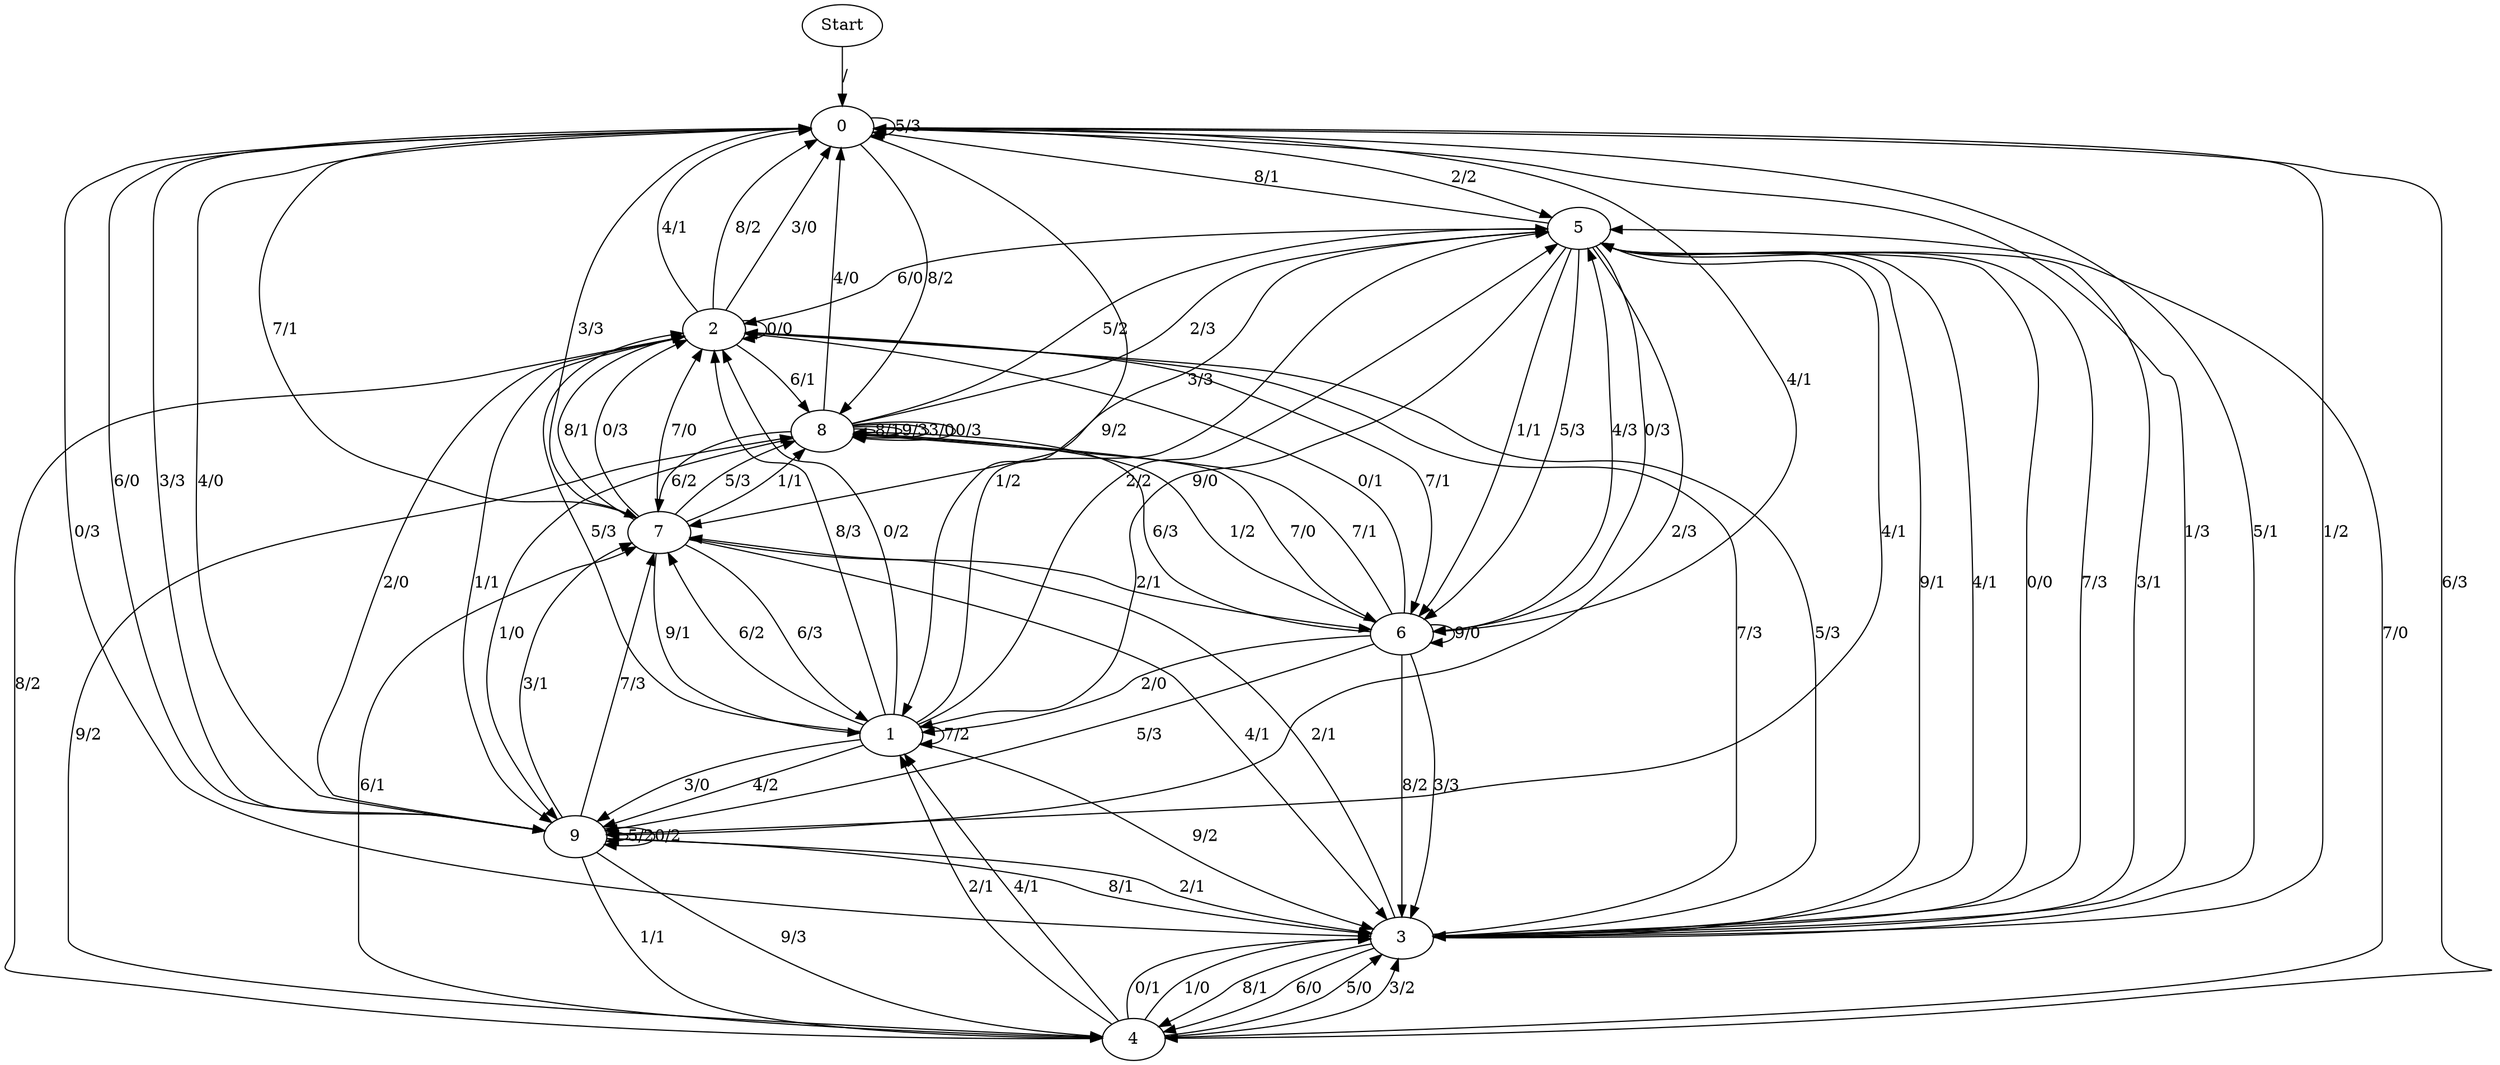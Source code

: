 digraph {
	Start -> 0 [label="/"]
	0 -> 5 [label="2/2"]
	0 -> 6 [label="4/1"]
	0 -> 9 [label="3/3"]
	0 -> 3 [label="0/3"]
	0 -> 3 [label="1/2"]
	0 -> 7 [label="7/1"]
	0 -> 8 [label="8/2"]
	0 -> 1 [label="9/2"]
	0 -> 0 [label="5/3"]
	0 -> 4 [label="6/3"]
	8 -> 7 [label="6/2"]
	8 -> 5 [label="5/2"]
	8 -> 8 [label="8/1"]
	8 -> 9 [label="1/0"]
	8 -> 8 [label="9/3"]
	8 -> 8 [label="3/0"]
	8 -> 6 [label="7/0"]
	8 -> 8 [label="0/3"]
	8 -> 0 [label="4/0"]
	8 -> 5 [label="2/3"]
	3 -> 5 [label="3/1"]
	3 -> 4 [label="8/1"]
	3 -> 5 [label="9/1"]
	3 -> 0 [label="1/3"]
	3 -> 0 [label="5/1"]
	3 -> 4 [label="6/0"]
	3 -> 7 [label="2/1"]
	3 -> 5 [label="0/0"]
	3 -> 2 [label="7/3"]
	3 -> 5 [label="4/1"]
	4 -> 3 [label="5/0"]
	4 -> 2 [label="8/2"]
	4 -> 1 [label="4/1"]
	4 -> 7 [label="6/1"]
	4 -> 5 [label="7/0"]
	4 -> 3 [label="3/2"]
	4 -> 8 [label="9/2"]
	4 -> 1 [label="2/1"]
	4 -> 3 [label="0/1"]
	4 -> 3 [label="1/0"]
	2 -> 0 [label="3/0"]
	2 -> 8 [label="6/1"]
	2 -> 9 [label="1/1"]
	2 -> 9 [label="2/0"]
	2 -> 0 [label="4/1"]
	2 -> 0 [label="8/2"]
	2 -> 2 [label="0/0"]
	2 -> 3 [label="5/3"]
	2 -> 6 [label="7/1"]
	6 -> 5 [label="4/3"]
	6 -> 8 [label="7/1"]
	6 -> 2 [label="0/1"]
	6 -> 8 [label="6/3"]
	6 -> 3 [label="8/2"]
	6 -> 6 [label="9/0"]
	6 -> 9 [label="5/3"]
	6 -> 8 [label="1/2"]
	6 -> 1 [label="2/0"]
	6 -> 3 [label="3/3"]
	5 -> 3 [label="7/3"]
	5 -> 0 [label="8/1"]
	5 -> 9 [label="4/1"]
	5 -> 9 [label="2/3"]
	5 -> 1 [label="9/0"]
	5 -> 6 [label="0/3"]
	5 -> 6 [label="1/1"]
	5 -> 6 [label="5/3"]
	5 -> 2 [label="6/0"]
	5 -> 7 [label="3/3"]
	7 -> 1 [label="6/3"]
	7 -> 2 [label="0/3"]
	7 -> 2 [label="7/0"]
	7 -> 1 [label="9/1"]
	7 -> 8 [label="5/3"]
	7 -> 6 [label="2/1"]
	7 -> 8 [label="1/1"]
	7 -> 3 [label="4/1"]
	7 -> 0 [label="3/3"]
	7 -> 2 [label="8/1"]
	1 -> 5 [label="1/2"]
	1 -> 7 [label="6/2"]
	1 -> 9 [label="4/2"]
	1 -> 2 [label="0/2"]
	1 -> 2 [label="8/3"]
	1 -> 3 [label="9/2"]
	1 -> 2 [label="5/3"]
	1 -> 1 [label="7/2"]
	1 -> 9 [label="3/0"]
	1 -> 5 [label="2/2"]
	9 -> 7 [label="3/1"]
	9 -> 0 [label="4/0"]
	9 -> 7 [label="7/3"]
	9 -> 3 [label="8/1"]
	9 -> 4 [label="1/1"]
	9 -> 9 [label="5/2"]
	9 -> 4 [label="9/3"]
	9 -> 3 [label="2/1"]
	9 -> 9 [label="0/2"]
	9 -> 0 [label="6/0"]
}
